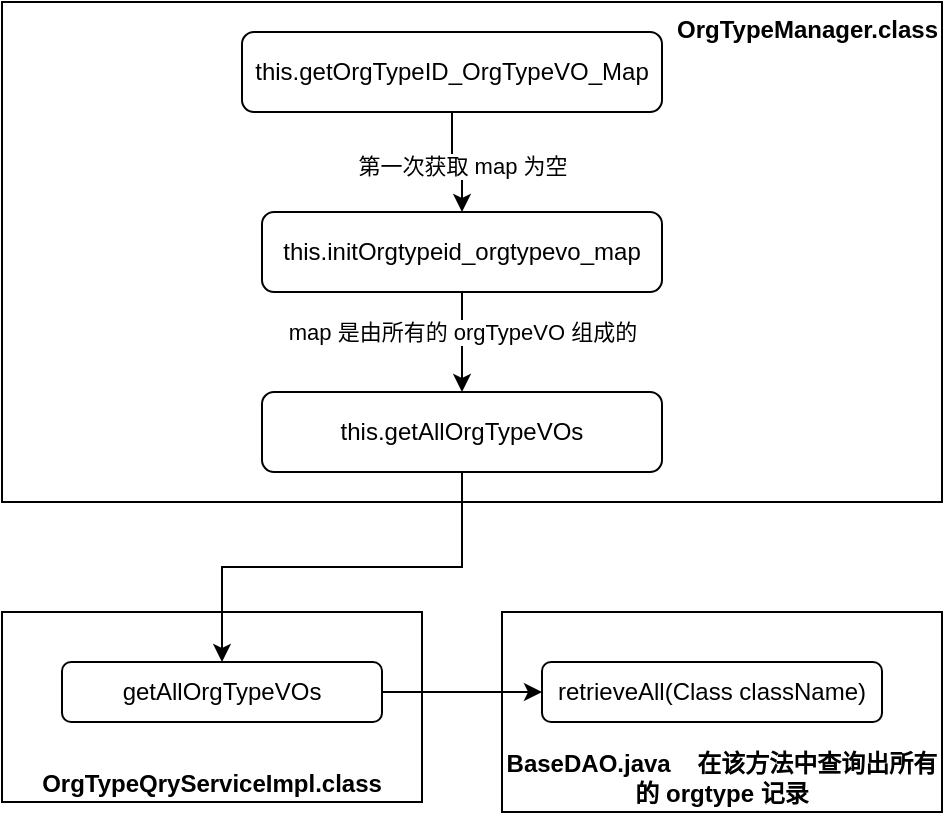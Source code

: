 <mxfile version="22.1.21" type="github">
  <diagram id="C5RBs43oDa-KdzZeNtuy" name="Page-1">
    <mxGraphModel dx="1617" dy="1589" grid="1" gridSize="10" guides="1" tooltips="1" connect="1" arrows="1" fold="1" page="1" pageScale="1" pageWidth="827" pageHeight="1169" math="0" shadow="0">
      <root>
        <mxCell id="WIyWlLk6GJQsqaUBKTNV-0" />
        <mxCell id="WIyWlLk6GJQsqaUBKTNV-1" parent="WIyWlLk6GJQsqaUBKTNV-0" />
        <mxCell id="0vp4QCv9sqHgHmVTtUFz-14" value="BaseDAO.java&amp;nbsp; &amp;nbsp; 在该方法中查询出所有的 orgtype 记录" style="rounded=0;whiteSpace=wrap;html=1;align=center;verticalAlign=bottom;fontStyle=1" vertex="1" parent="WIyWlLk6GJQsqaUBKTNV-1">
          <mxGeometry x="240" y="290" width="220" height="100" as="geometry" />
        </mxCell>
        <mxCell id="0vp4QCv9sqHgHmVTtUFz-10" value="OrgTypeQryServiceImpl.class" style="rounded=0;whiteSpace=wrap;html=1;align=center;fontStyle=1;verticalAlign=bottom;" vertex="1" parent="WIyWlLk6GJQsqaUBKTNV-1">
          <mxGeometry x="-10" y="290" width="210" height="95" as="geometry" />
        </mxCell>
        <mxCell id="0vp4QCv9sqHgHmVTtUFz-6" value="OrgTypeManager.class" style="rounded=0;whiteSpace=wrap;html=1;align=right;fontStyle=1;verticalAlign=top;" vertex="1" parent="WIyWlLk6GJQsqaUBKTNV-1">
          <mxGeometry x="-10" y="-15" width="470" height="250" as="geometry" />
        </mxCell>
        <mxCell id="0vp4QCv9sqHgHmVTtUFz-3" style="edgeStyle=orthogonalEdgeStyle;rounded=0;orthogonalLoop=1;jettySize=auto;html=1;exitX=0.5;exitY=1;exitDx=0;exitDy=0;" edge="1" parent="WIyWlLk6GJQsqaUBKTNV-1" source="WIyWlLk6GJQsqaUBKTNV-3" target="0vp4QCv9sqHgHmVTtUFz-1">
          <mxGeometry relative="1" as="geometry" />
        </mxCell>
        <mxCell id="0vp4QCv9sqHgHmVTtUFz-7" value="第一次获取 map 为空" style="edgeLabel;html=1;align=center;verticalAlign=middle;resizable=0;points=[];" vertex="1" connectable="0" parent="0vp4QCv9sqHgHmVTtUFz-3">
          <mxGeometry x="0.08" y="-2" relative="1" as="geometry">
            <mxPoint as="offset" />
          </mxGeometry>
        </mxCell>
        <mxCell id="WIyWlLk6GJQsqaUBKTNV-3" value="this.getOrgTypeID_OrgTypeVO_Map" style="rounded=1;whiteSpace=wrap;html=1;fontSize=12;glass=0;strokeWidth=1;shadow=0;" parent="WIyWlLk6GJQsqaUBKTNV-1" vertex="1">
          <mxGeometry x="110" width="210" height="40" as="geometry" />
        </mxCell>
        <mxCell id="0vp4QCv9sqHgHmVTtUFz-4" style="edgeStyle=orthogonalEdgeStyle;rounded=0;orthogonalLoop=1;jettySize=auto;html=1;" edge="1" parent="WIyWlLk6GJQsqaUBKTNV-1" source="0vp4QCv9sqHgHmVTtUFz-1" target="0vp4QCv9sqHgHmVTtUFz-2">
          <mxGeometry relative="1" as="geometry" />
        </mxCell>
        <mxCell id="0vp4QCv9sqHgHmVTtUFz-11" value="map 是由所有的 orgTypeVO 组成的" style="edgeLabel;html=1;align=center;verticalAlign=middle;resizable=0;points=[];" vertex="1" connectable="0" parent="0vp4QCv9sqHgHmVTtUFz-4">
          <mxGeometry x="0.1" y="-2" relative="1" as="geometry">
            <mxPoint x="2" y="-8" as="offset" />
          </mxGeometry>
        </mxCell>
        <mxCell id="0vp4QCv9sqHgHmVTtUFz-1" value="this.initOrgtypeid_orgtypevo_map" style="rounded=1;whiteSpace=wrap;html=1;fontSize=12;glass=0;strokeWidth=1;shadow=0;" vertex="1" parent="WIyWlLk6GJQsqaUBKTNV-1">
          <mxGeometry x="120" y="90" width="200" height="40" as="geometry" />
        </mxCell>
        <mxCell id="0vp4QCv9sqHgHmVTtUFz-9" style="edgeStyle=orthogonalEdgeStyle;rounded=0;orthogonalLoop=1;jettySize=auto;html=1;" edge="1" parent="WIyWlLk6GJQsqaUBKTNV-1" source="0vp4QCv9sqHgHmVTtUFz-2" target="0vp4QCv9sqHgHmVTtUFz-8">
          <mxGeometry relative="1" as="geometry" />
        </mxCell>
        <mxCell id="0vp4QCv9sqHgHmVTtUFz-2" value="this.getAllOrgTypeVOs" style="rounded=1;whiteSpace=wrap;html=1;fontSize=12;glass=0;strokeWidth=1;shadow=0;" vertex="1" parent="WIyWlLk6GJQsqaUBKTNV-1">
          <mxGeometry x="120" y="180" width="200" height="40" as="geometry" />
        </mxCell>
        <mxCell id="0vp4QCv9sqHgHmVTtUFz-13" style="edgeStyle=orthogonalEdgeStyle;rounded=0;orthogonalLoop=1;jettySize=auto;html=1;exitX=1;exitY=0.5;exitDx=0;exitDy=0;" edge="1" parent="WIyWlLk6GJQsqaUBKTNV-1" source="0vp4QCv9sqHgHmVTtUFz-8" target="0vp4QCv9sqHgHmVTtUFz-12">
          <mxGeometry relative="1" as="geometry" />
        </mxCell>
        <mxCell id="0vp4QCv9sqHgHmVTtUFz-8" value="getAllOrgTypeVOs" style="rounded=1;whiteSpace=wrap;html=1;fontSize=12;glass=0;strokeWidth=1;shadow=0;" vertex="1" parent="WIyWlLk6GJQsqaUBKTNV-1">
          <mxGeometry x="20" y="315" width="160" height="30" as="geometry" />
        </mxCell>
        <mxCell id="0vp4QCv9sqHgHmVTtUFz-12" value="retrieveAll(Class className)" style="rounded=1;whiteSpace=wrap;html=1;fontSize=12;glass=0;strokeWidth=1;shadow=0;" vertex="1" parent="WIyWlLk6GJQsqaUBKTNV-1">
          <mxGeometry x="260" y="315" width="170" height="30" as="geometry" />
        </mxCell>
      </root>
    </mxGraphModel>
  </diagram>
</mxfile>
